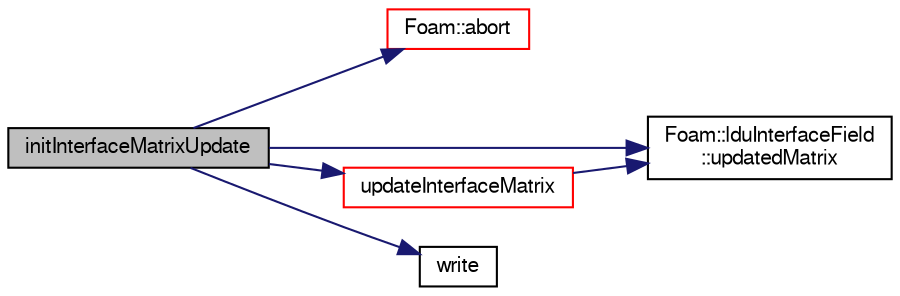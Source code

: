 digraph "initInterfaceMatrixUpdate"
{
  bgcolor="transparent";
  edge [fontname="FreeSans",fontsize="10",labelfontname="FreeSans",labelfontsize="10"];
  node [fontname="FreeSans",fontsize="10",shape=record];
  rankdir="LR";
  Node497 [label="initInterfaceMatrixUpdate",height=0.2,width=0.4,color="black", fillcolor="grey75", style="filled", fontcolor="black"];
  Node497 -> Node498 [color="midnightblue",fontsize="10",style="solid",fontname="FreeSans"];
  Node498 [label="Foam::abort",height=0.2,width=0.4,color="red",URL="$a21124.html#a447107a607d03e417307c203fa5fb44b"];
  Node497 -> Node541 [color="midnightblue",fontsize="10",style="solid",fontname="FreeSans"];
  Node541 [label="Foam::lduInterfaceField\l::updatedMatrix",height=0.2,width=0.4,color="black",URL="$a26870.html#afe936c8ecb023df2a02ce52444387948",tooltip="Whether matrix has been updated. "];
  Node497 -> Node542 [color="midnightblue",fontsize="10",style="solid",fontname="FreeSans"];
  Node542 [label="updateInterfaceMatrix",height=0.2,width=0.4,color="red",URL="$a22038.html#a4144bb27e8739ab5a673b3da1e245e17",tooltip="Update result field based on interface functionality. "];
  Node542 -> Node541 [color="midnightblue",fontsize="10",style="solid",fontname="FreeSans"];
  Node497 -> Node544 [color="midnightblue",fontsize="10",style="solid",fontname="FreeSans"];
  Node544 [label="write",height=0.2,width=0.4,color="black",URL="$a19709.html#a8f30b3c2179b03a7acf273e9dea43342"];
}
